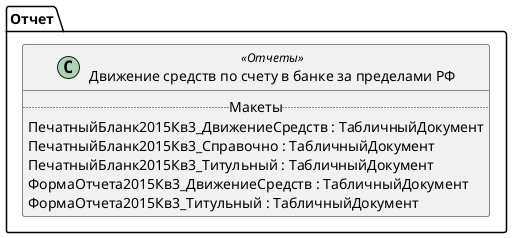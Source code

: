 ﻿@startuml РегламентированныйОтчетДвижениеСредствПоСчетуВБанкеЗаПределамиРФ
'!include templates.wsd
'..\include templates.wsd
class Отчет.РегламентированныйОтчетДвижениеСредствПоСчетуВБанкеЗаПределамиРФ as "Движение средств по счету в банке за пределами РФ" <<Отчеты>>
{
..Макеты..
ПечатныйБланк2015Кв3_ДвижениеСредств : ТабличныйДокумент
ПечатныйБланк2015Кв3_Справочно : ТабличныйДокумент
ПечатныйБланк2015Кв3_Титульный : ТабличныйДокумент
ФормаОтчета2015Кв3_ДвижениеСредств : ТабличныйДокумент
ФормаОтчета2015Кв3_Титульный : ТабличныйДокумент
}
@enduml
